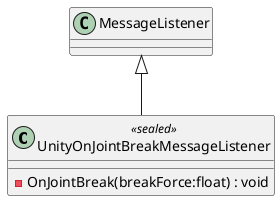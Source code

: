 @startuml
class UnityOnJointBreakMessageListener <<sealed>> {
    - OnJointBreak(breakForce:float) : void
}
MessageListener <|-- UnityOnJointBreakMessageListener
@enduml
